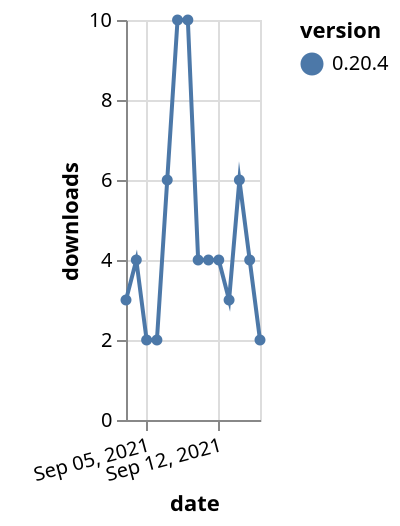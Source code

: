 {"$schema": "https://vega.github.io/schema/vega-lite/v5.json", "description": "A simple bar chart with embedded data.", "data": {"values": [{"date": "2021-09-03", "total": 25495, "delta": 3, "version": "0.20.4"}, {"date": "2021-09-04", "total": 25499, "delta": 4, "version": "0.20.4"}, {"date": "2021-09-05", "total": 25501, "delta": 2, "version": "0.20.4"}, {"date": "2021-09-06", "total": 25503, "delta": 2, "version": "0.20.4"}, {"date": "2021-09-07", "total": 25509, "delta": 6, "version": "0.20.4"}, {"date": "2021-09-08", "total": 25519, "delta": 10, "version": "0.20.4"}, {"date": "2021-09-09", "total": 25529, "delta": 10, "version": "0.20.4"}, {"date": "2021-09-10", "total": 25533, "delta": 4, "version": "0.20.4"}, {"date": "2021-09-11", "total": 25537, "delta": 4, "version": "0.20.4"}, {"date": "2021-09-12", "total": 25541, "delta": 4, "version": "0.20.4"}, {"date": "2021-09-13", "total": 25544, "delta": 3, "version": "0.20.4"}, {"date": "2021-09-14", "total": 25550, "delta": 6, "version": "0.20.4"}, {"date": "2021-09-15", "total": 25554, "delta": 4, "version": "0.20.4"}, {"date": "2021-09-16", "total": 25556, "delta": 2, "version": "0.20.4"}]}, "width": "container", "mark": {"type": "line", "point": {"filled": true}}, "encoding": {"x": {"field": "date", "type": "temporal", "timeUnit": "yearmonthdate", "title": "date", "axis": {"labelAngle": -15}}, "y": {"field": "delta", "type": "quantitative", "title": "downloads"}, "color": {"field": "version", "type": "nominal"}, "tooltip": {"field": "delta"}}}